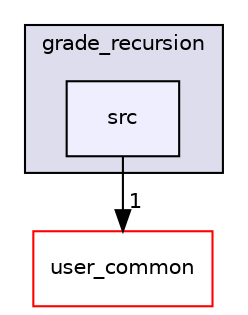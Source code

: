 digraph "user_proj/grade_recursion/src" {
  compound=true
  node [ fontsize="10", fontname="Helvetica"];
  edge [ labelfontsize="10", labelfontname="Helvetica"];
  subgraph clusterdir_1794621c3b525510d431d86b3e3b8ba0 {
    graph [ bgcolor="#ddddee", pencolor="black", label="grade_recursion" fontname="Helvetica", fontsize="10", URL="dir_1794621c3b525510d431d86b3e3b8ba0.html"]
  dir_227dd242a36b9dfe3ecc5afc5f03734c [shape=box, label="src", style="filled", fillcolor="#eeeeff", pencolor="black", URL="dir_227dd242a36b9dfe3ecc5afc5f03734c.html"];
  }
  dir_3a5750680ef3b28b662cb739d8664c22 [shape=box label="user_common" fillcolor="white" style="filled" color="red" URL="dir_3a5750680ef3b28b662cb739d8664c22.html"];
  dir_227dd242a36b9dfe3ecc5afc5f03734c->dir_3a5750680ef3b28b662cb739d8664c22 [headlabel="1", labeldistance=1.5 headhref="dir_000012_000003.html"];
}
